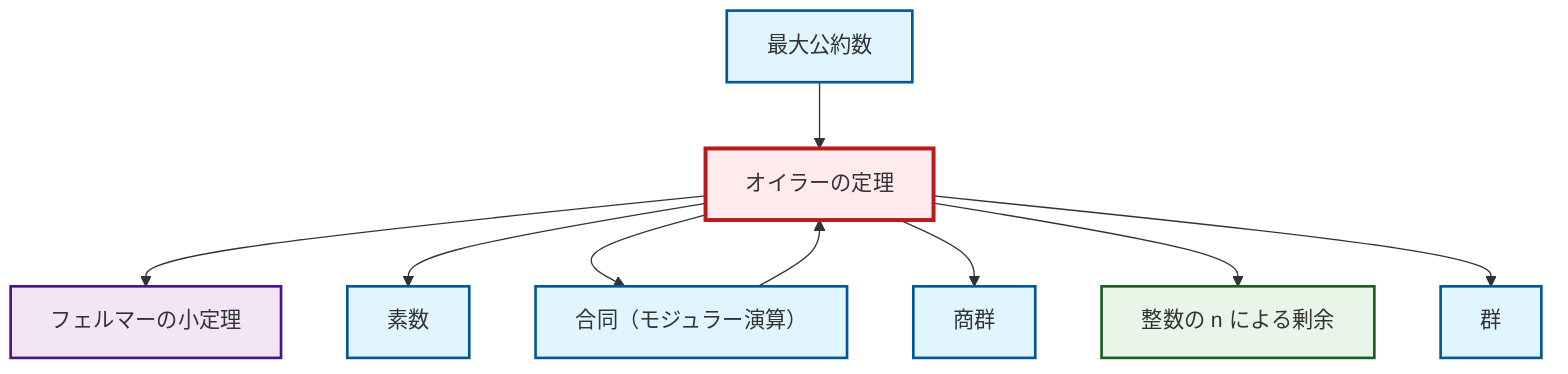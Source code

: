 graph TD
    classDef definition fill:#e1f5fe,stroke:#01579b,stroke-width:2px
    classDef theorem fill:#f3e5f5,stroke:#4a148c,stroke-width:2px
    classDef axiom fill:#fff3e0,stroke:#e65100,stroke-width:2px
    classDef example fill:#e8f5e9,stroke:#1b5e20,stroke-width:2px
    classDef current fill:#ffebee,stroke:#b71c1c,stroke-width:3px
    thm-euler["オイラーの定理"]:::theorem
    def-congruence["合同（モジュラー演算）"]:::definition
    def-group["群"]:::definition
    def-prime["素数"]:::definition
    thm-fermat-little["フェルマーの小定理"]:::theorem
    def-gcd["最大公約数"]:::definition
    ex-quotient-integers-mod-n["整数の n による剰余"]:::example
    def-quotient-group["商群"]:::definition
    thm-euler --> thm-fermat-little
    def-gcd --> thm-euler
    thm-euler --> def-prime
    thm-euler --> def-congruence
    thm-euler --> def-quotient-group
    thm-euler --> ex-quotient-integers-mod-n
    def-congruence --> thm-euler
    thm-euler --> def-group
    class thm-euler current